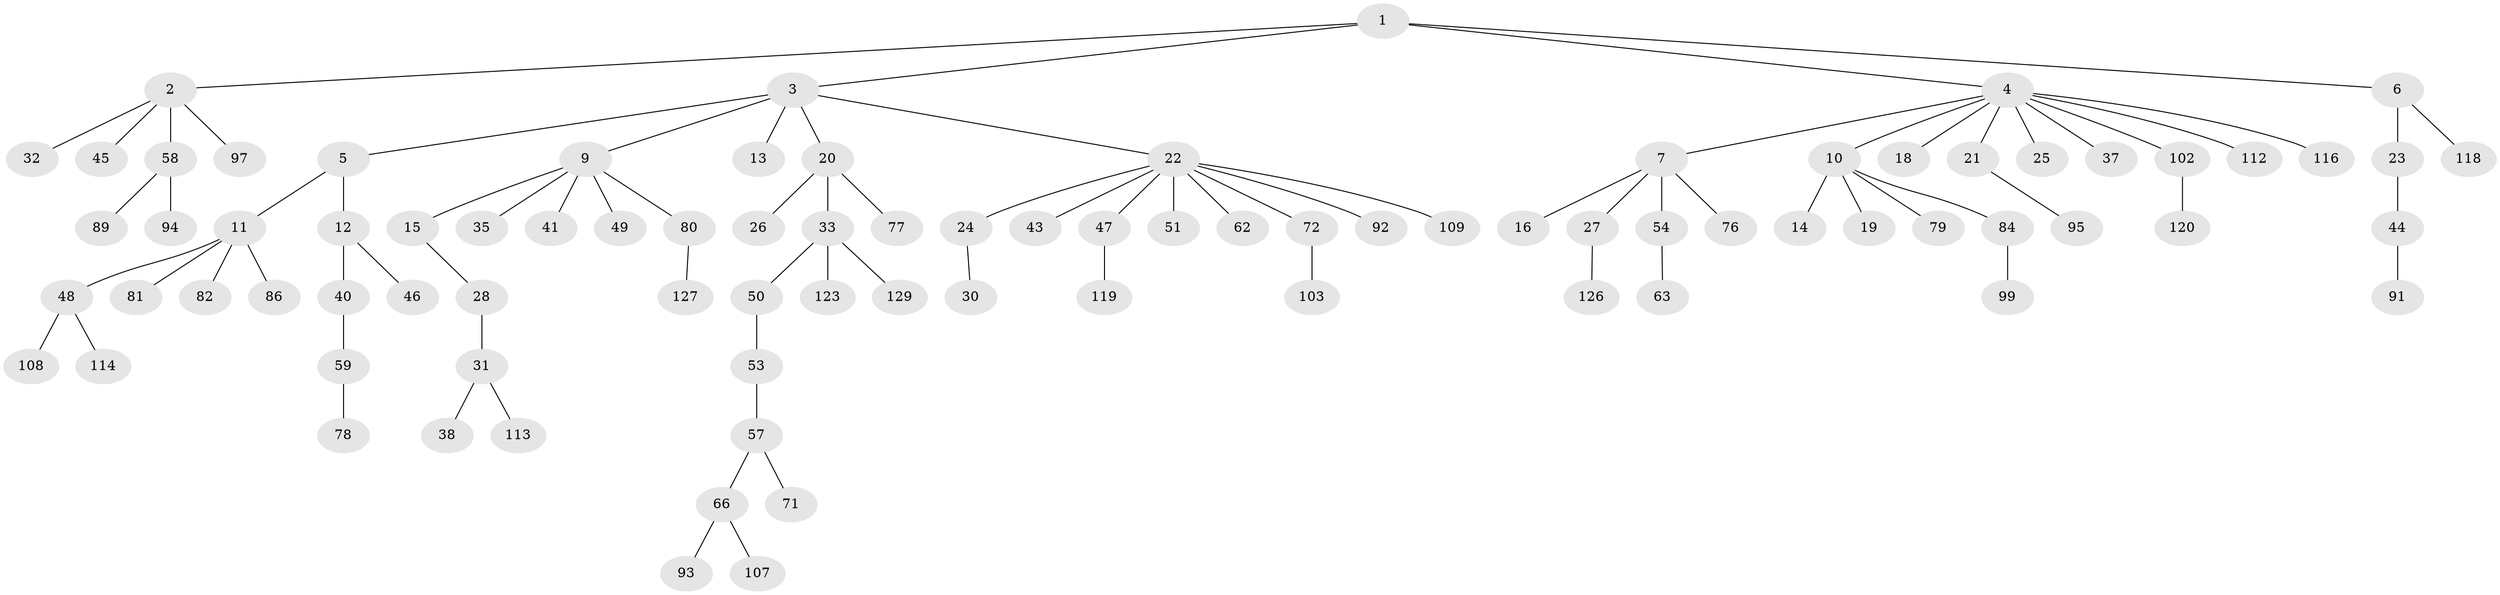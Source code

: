 // original degree distribution, {5: 0.015267175572519083, 3: 0.1450381679389313, 7: 0.015267175572519083, 9: 0.007633587786259542, 4: 0.061068702290076333, 6: 0.007633587786259542, 1: 0.48854961832061067, 2: 0.2595419847328244}
// Generated by graph-tools (version 1.1) at 2025/11/02/27/25 16:11:27]
// undirected, 87 vertices, 86 edges
graph export_dot {
graph [start="1"]
  node [color=gray90,style=filled];
  1 [super="+85"];
  2 [super="+17"];
  3 [super="+75"];
  4 [super="+52"];
  5 [super="+60"];
  6;
  7 [super="+8"];
  9 [super="+39"];
  10 [super="+67"];
  11 [super="+74"];
  12 [super="+128"];
  13;
  14;
  15;
  16 [super="+29"];
  18;
  19;
  20 [super="+56"];
  21 [super="+73"];
  22 [super="+36"];
  23 [super="+55"];
  24 [super="+34"];
  25;
  26;
  27 [super="+83"];
  28 [super="+90"];
  30 [super="+64"];
  31 [super="+87"];
  32;
  33 [super="+42"];
  35;
  37 [super="+117"];
  38;
  40;
  41;
  43;
  44;
  45;
  46 [super="+110"];
  47 [super="+101"];
  48 [super="+70"];
  49 [super="+96"];
  50 [super="+65"];
  51;
  53;
  54 [super="+69"];
  57 [super="+61"];
  58 [super="+106"];
  59 [super="+68"];
  62;
  63 [super="+115"];
  66;
  71 [super="+100"];
  72;
  76;
  77 [super="+88"];
  78;
  79 [super="+130"];
  80;
  81;
  82;
  84 [super="+98"];
  86;
  89;
  91 [super="+124"];
  92 [super="+111"];
  93 [super="+105"];
  94 [super="+104"];
  95;
  97 [super="+121"];
  99 [super="+125"];
  102;
  103 [super="+122"];
  107;
  108;
  109;
  112;
  113;
  114;
  116;
  118 [super="+131"];
  119;
  120;
  123;
  126;
  127;
  129;
  1 -- 2;
  1 -- 3;
  1 -- 4;
  1 -- 6;
  2 -- 58;
  2 -- 32;
  2 -- 97;
  2 -- 45;
  3 -- 5;
  3 -- 9;
  3 -- 13;
  3 -- 20;
  3 -- 22;
  4 -- 7;
  4 -- 10;
  4 -- 18;
  4 -- 21;
  4 -- 25;
  4 -- 37;
  4 -- 116;
  4 -- 112;
  4 -- 102;
  5 -- 11;
  5 -- 12;
  6 -- 23;
  6 -- 118;
  7 -- 16;
  7 -- 27;
  7 -- 76;
  7 -- 54;
  9 -- 15;
  9 -- 35;
  9 -- 41;
  9 -- 80;
  9 -- 49;
  10 -- 14;
  10 -- 19;
  10 -- 79;
  10 -- 84;
  11 -- 48;
  11 -- 82;
  11 -- 81;
  11 -- 86;
  12 -- 40;
  12 -- 46;
  15 -- 28;
  20 -- 26;
  20 -- 33;
  20 -- 77;
  21 -- 95;
  22 -- 24;
  22 -- 51;
  22 -- 62;
  22 -- 72;
  22 -- 109;
  22 -- 43;
  22 -- 92;
  22 -- 47;
  23 -- 44;
  24 -- 30;
  27 -- 126;
  28 -- 31;
  31 -- 38;
  31 -- 113;
  33 -- 129;
  33 -- 50;
  33 -- 123;
  40 -- 59;
  44 -- 91;
  47 -- 119;
  48 -- 114;
  48 -- 108;
  50 -- 53;
  53 -- 57;
  54 -- 63;
  57 -- 71;
  57 -- 66;
  58 -- 89;
  58 -- 94;
  59 -- 78;
  66 -- 93;
  66 -- 107;
  72 -- 103;
  80 -- 127;
  84 -- 99;
  102 -- 120;
}
